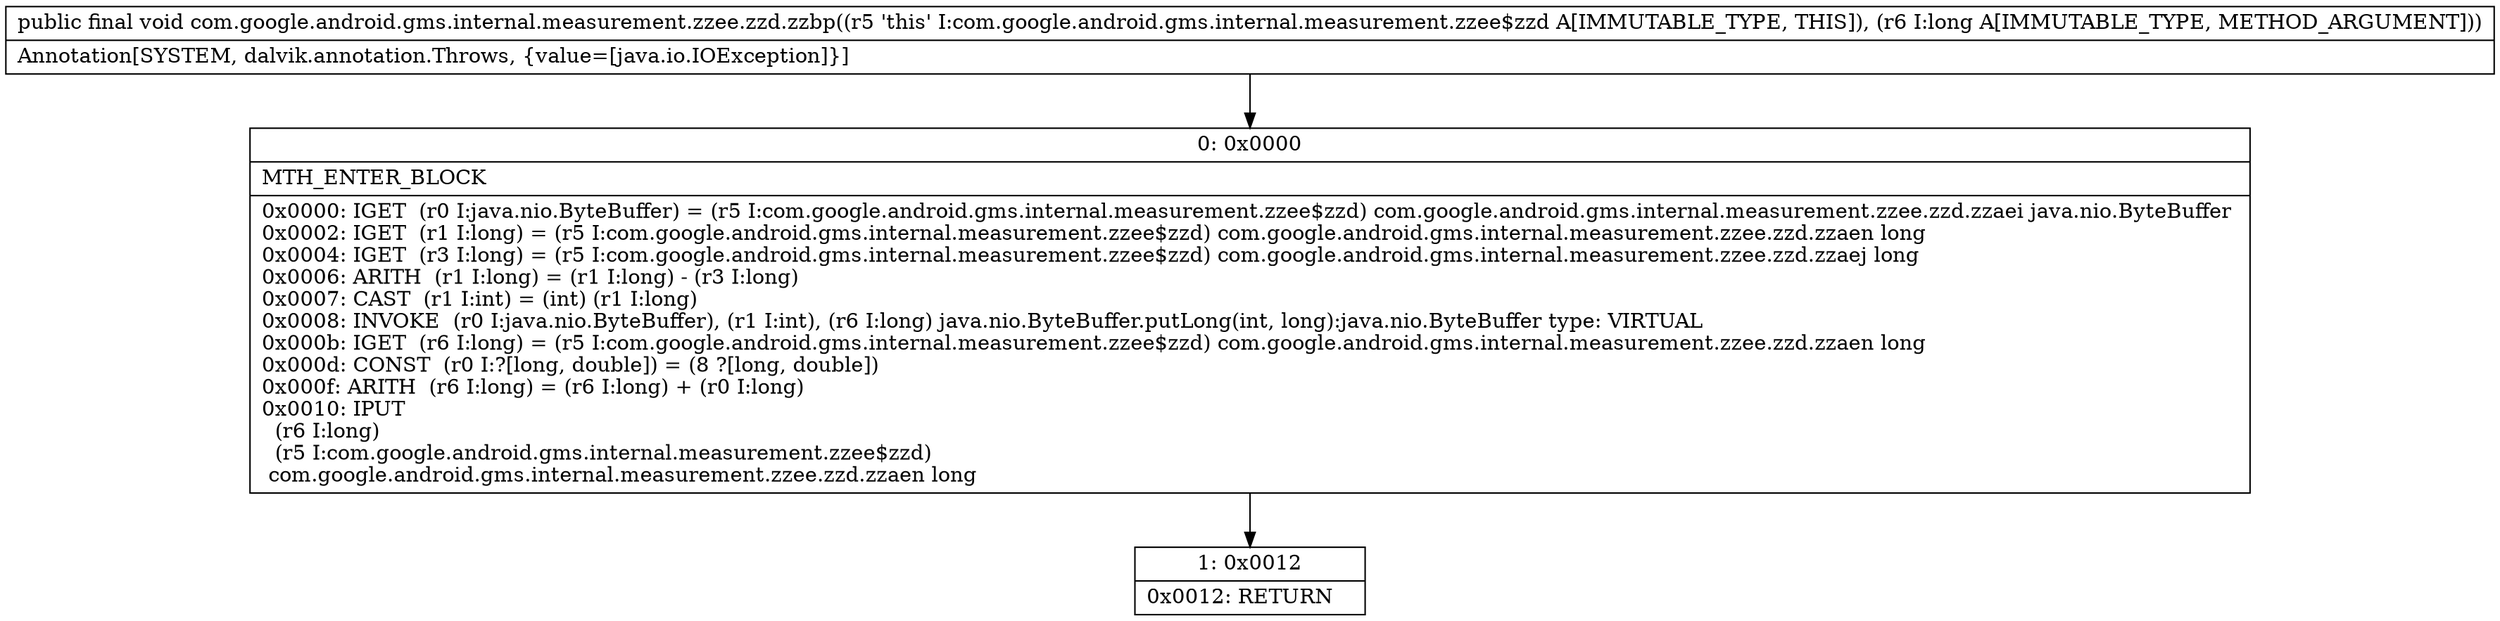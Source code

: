 digraph "CFG forcom.google.android.gms.internal.measurement.zzee.zzd.zzbp(J)V" {
Node_0 [shape=record,label="{0\:\ 0x0000|MTH_ENTER_BLOCK\l|0x0000: IGET  (r0 I:java.nio.ByteBuffer) = (r5 I:com.google.android.gms.internal.measurement.zzee$zzd) com.google.android.gms.internal.measurement.zzee.zzd.zzaei java.nio.ByteBuffer \l0x0002: IGET  (r1 I:long) = (r5 I:com.google.android.gms.internal.measurement.zzee$zzd) com.google.android.gms.internal.measurement.zzee.zzd.zzaen long \l0x0004: IGET  (r3 I:long) = (r5 I:com.google.android.gms.internal.measurement.zzee$zzd) com.google.android.gms.internal.measurement.zzee.zzd.zzaej long \l0x0006: ARITH  (r1 I:long) = (r1 I:long) \- (r3 I:long) \l0x0007: CAST  (r1 I:int) = (int) (r1 I:long) \l0x0008: INVOKE  (r0 I:java.nio.ByteBuffer), (r1 I:int), (r6 I:long) java.nio.ByteBuffer.putLong(int, long):java.nio.ByteBuffer type: VIRTUAL \l0x000b: IGET  (r6 I:long) = (r5 I:com.google.android.gms.internal.measurement.zzee$zzd) com.google.android.gms.internal.measurement.zzee.zzd.zzaen long \l0x000d: CONST  (r0 I:?[long, double]) = (8 ?[long, double]) \l0x000f: ARITH  (r6 I:long) = (r6 I:long) + (r0 I:long) \l0x0010: IPUT  \l  (r6 I:long)\l  (r5 I:com.google.android.gms.internal.measurement.zzee$zzd)\l com.google.android.gms.internal.measurement.zzee.zzd.zzaen long \l}"];
Node_1 [shape=record,label="{1\:\ 0x0012|0x0012: RETURN   \l}"];
MethodNode[shape=record,label="{public final void com.google.android.gms.internal.measurement.zzee.zzd.zzbp((r5 'this' I:com.google.android.gms.internal.measurement.zzee$zzd A[IMMUTABLE_TYPE, THIS]), (r6 I:long A[IMMUTABLE_TYPE, METHOD_ARGUMENT]))  | Annotation[SYSTEM, dalvik.annotation.Throws, \{value=[java.io.IOException]\}]\l}"];
MethodNode -> Node_0;
Node_0 -> Node_1;
}

